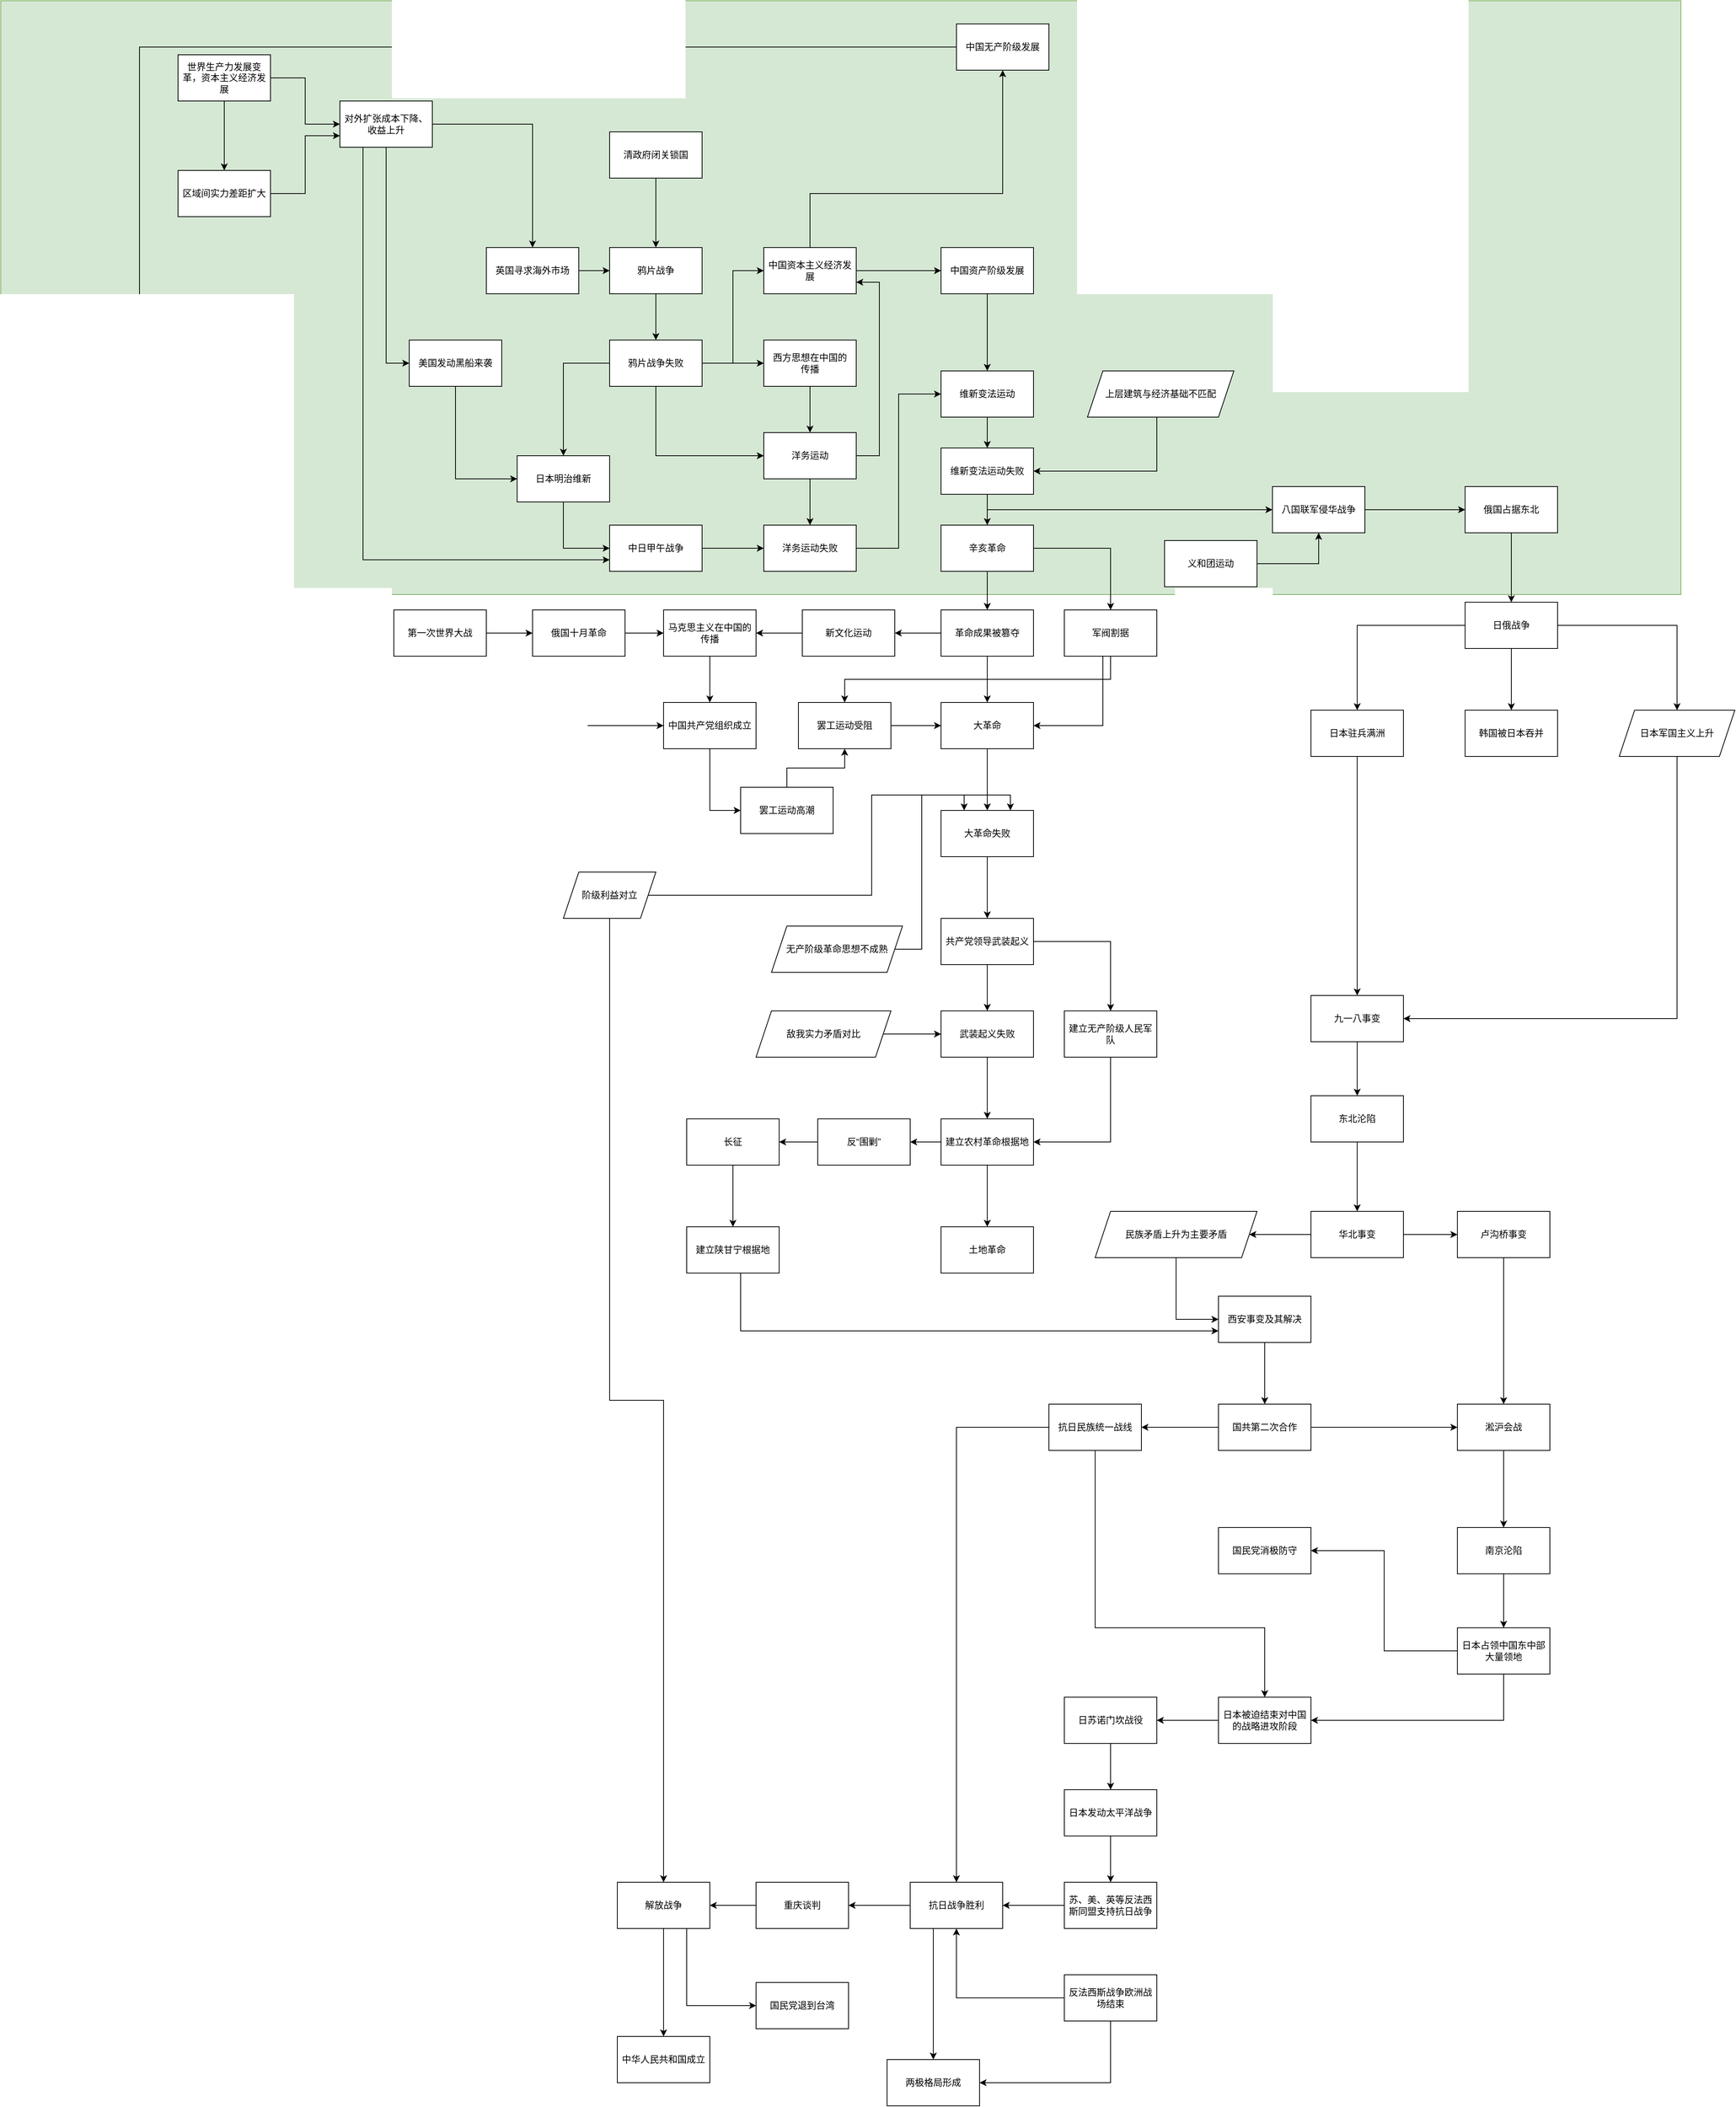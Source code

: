 <mxfile version="21.6.8" type="github">
  <diagram name="Page-1" id="7m4uo4GMCayqNNpe3dpX">
    <mxGraphModel dx="2481" dy="1989" grid="1" gridSize="10" guides="1" tooltips="1" connect="1" arrows="1" fold="1" page="1" pageScale="1" pageWidth="850" pageHeight="1100" math="0" shadow="0">
      <root>
        <mxCell id="0" />
        <mxCell id="1" parent="0" />
        <mxCell id="l_-5iuy91tXy2IB9srBs-153" value="" style="rounded=0;whiteSpace=wrap;html=1;fillColor=#d5e8d4;strokeColor=#82b366;" parent="1" vertex="1">
          <mxGeometry x="-610" y="-70" width="2180" height="770" as="geometry" />
        </mxCell>
        <mxCell id="l_-5iuy91tXy2IB9srBs-10" style="edgeStyle=orthogonalEdgeStyle;rounded=0;orthogonalLoop=1;jettySize=auto;html=1;" parent="1" source="l_-5iuy91tXy2IB9srBs-1" target="l_-5iuy91tXy2IB9srBs-9" edge="1">
          <mxGeometry relative="1" as="geometry" />
        </mxCell>
        <mxCell id="l_-5iuy91tXy2IB9srBs-1" value="鸦片战争" style="rounded=0;whiteSpace=wrap;html=1;" parent="1" vertex="1">
          <mxGeometry x="180" y="250" width="120" height="60" as="geometry" />
        </mxCell>
        <mxCell id="l_-5iuy91tXy2IB9srBs-6" style="edgeStyle=orthogonalEdgeStyle;rounded=0;orthogonalLoop=1;jettySize=auto;html=1;entryX=0;entryY=0.5;entryDx=0;entryDy=0;" parent="1" source="l_-5iuy91tXy2IB9srBs-4" target="l_-5iuy91tXy2IB9srBs-1" edge="1">
          <mxGeometry relative="1" as="geometry" />
        </mxCell>
        <mxCell id="l_-5iuy91tXy2IB9srBs-4" value="英国寻求海外市场" style="rounded=0;whiteSpace=wrap;html=1;" parent="1" vertex="1">
          <mxGeometry x="20" y="250" width="120" height="60" as="geometry" />
        </mxCell>
        <mxCell id="l_-5iuy91tXy2IB9srBs-8" style="edgeStyle=orthogonalEdgeStyle;rounded=0;orthogonalLoop=1;jettySize=auto;html=1;" parent="1" source="l_-5iuy91tXy2IB9srBs-7" target="l_-5iuy91tXy2IB9srBs-1" edge="1">
          <mxGeometry relative="1" as="geometry" />
        </mxCell>
        <mxCell id="l_-5iuy91tXy2IB9srBs-7" value="清政府闭关锁国" style="rounded=0;whiteSpace=wrap;html=1;" parent="1" vertex="1">
          <mxGeometry x="180" y="100" width="120" height="60" as="geometry" />
        </mxCell>
        <mxCell id="l_-5iuy91tXy2IB9srBs-14" style="edgeStyle=orthogonalEdgeStyle;rounded=0;orthogonalLoop=1;jettySize=auto;html=1;entryX=0;entryY=0.5;entryDx=0;entryDy=0;" parent="1" source="l_-5iuy91tXy2IB9srBs-9" target="l_-5iuy91tXy2IB9srBs-13" edge="1">
          <mxGeometry relative="1" as="geometry" />
        </mxCell>
        <mxCell id="l_-5iuy91tXy2IB9srBs-17" style="edgeStyle=orthogonalEdgeStyle;rounded=0;orthogonalLoop=1;jettySize=auto;html=1;entryX=0;entryY=0.5;entryDx=0;entryDy=0;" parent="1" source="l_-5iuy91tXy2IB9srBs-9" target="l_-5iuy91tXy2IB9srBs-15" edge="1">
          <mxGeometry relative="1" as="geometry">
            <Array as="points">
              <mxPoint x="240" y="520" />
            </Array>
          </mxGeometry>
        </mxCell>
        <mxCell id="l_-5iuy91tXy2IB9srBs-21" style="edgeStyle=orthogonalEdgeStyle;rounded=0;orthogonalLoop=1;jettySize=auto;html=1;entryX=0.5;entryY=0;entryDx=0;entryDy=0;" parent="1" source="l_-5iuy91tXy2IB9srBs-9" target="l_-5iuy91tXy2IB9srBs-20" edge="1">
          <mxGeometry relative="1" as="geometry">
            <Array as="points">
              <mxPoint x="120" y="400" />
            </Array>
          </mxGeometry>
        </mxCell>
        <mxCell id="l_-5iuy91tXy2IB9srBs-29" style="edgeStyle=orthogonalEdgeStyle;rounded=0;orthogonalLoop=1;jettySize=auto;html=1;entryX=0;entryY=0.5;entryDx=0;entryDy=0;" parent="1" source="l_-5iuy91tXy2IB9srBs-9" target="l_-5iuy91tXy2IB9srBs-28" edge="1">
          <mxGeometry relative="1" as="geometry" />
        </mxCell>
        <mxCell id="l_-5iuy91tXy2IB9srBs-9" value="鸦片战争失败" style="rounded=0;whiteSpace=wrap;html=1;" parent="1" vertex="1">
          <mxGeometry x="180" y="370" width="120" height="60" as="geometry" />
        </mxCell>
        <mxCell id="l_-5iuy91tXy2IB9srBs-16" style="edgeStyle=orthogonalEdgeStyle;rounded=0;orthogonalLoop=1;jettySize=auto;html=1;entryX=0.5;entryY=0;entryDx=0;entryDy=0;" parent="1" source="l_-5iuy91tXy2IB9srBs-13" target="l_-5iuy91tXy2IB9srBs-15" edge="1">
          <mxGeometry relative="1" as="geometry" />
        </mxCell>
        <mxCell id="l_-5iuy91tXy2IB9srBs-13" value="西方思想在中国的&lt;br&gt;传播" style="rounded=0;whiteSpace=wrap;html=1;" parent="1" vertex="1">
          <mxGeometry x="380" y="370" width="120" height="60" as="geometry" />
        </mxCell>
        <mxCell id="l_-5iuy91tXy2IB9srBs-19" style="edgeStyle=orthogonalEdgeStyle;rounded=0;orthogonalLoop=1;jettySize=auto;html=1;" parent="1" source="l_-5iuy91tXy2IB9srBs-15" target="l_-5iuy91tXy2IB9srBs-18" edge="1">
          <mxGeometry relative="1" as="geometry" />
        </mxCell>
        <mxCell id="l_-5iuy91tXy2IB9srBs-27" style="edgeStyle=orthogonalEdgeStyle;rounded=0;orthogonalLoop=1;jettySize=auto;html=1;entryX=1;entryY=0.75;entryDx=0;entryDy=0;" parent="1" source="l_-5iuy91tXy2IB9srBs-15" target="l_-5iuy91tXy2IB9srBs-28" edge="1">
          <mxGeometry relative="1" as="geometry">
            <Array as="points">
              <mxPoint x="530" y="520" />
              <mxPoint x="530" y="295" />
            </Array>
          </mxGeometry>
        </mxCell>
        <mxCell id="l_-5iuy91tXy2IB9srBs-15" value="洋务运动" style="rounded=0;whiteSpace=wrap;html=1;" parent="1" vertex="1">
          <mxGeometry x="380" y="490" width="120" height="60" as="geometry" />
        </mxCell>
        <mxCell id="l_-5iuy91tXy2IB9srBs-36" style="edgeStyle=orthogonalEdgeStyle;rounded=0;orthogonalLoop=1;jettySize=auto;html=1;entryX=0;entryY=0.5;entryDx=0;entryDy=0;" parent="1" source="l_-5iuy91tXy2IB9srBs-18" target="l_-5iuy91tXy2IB9srBs-32" edge="1">
          <mxGeometry relative="1" as="geometry" />
        </mxCell>
        <mxCell id="l_-5iuy91tXy2IB9srBs-18" value="洋务运动失败" style="rounded=0;whiteSpace=wrap;html=1;" parent="1" vertex="1">
          <mxGeometry x="380" y="610" width="120" height="60" as="geometry" />
        </mxCell>
        <mxCell id="l_-5iuy91tXy2IB9srBs-24" style="edgeStyle=orthogonalEdgeStyle;rounded=0;orthogonalLoop=1;jettySize=auto;html=1;entryX=0;entryY=0.5;entryDx=0;entryDy=0;" parent="1" source="l_-5iuy91tXy2IB9srBs-20" target="l_-5iuy91tXy2IB9srBs-22" edge="1">
          <mxGeometry relative="1" as="geometry" />
        </mxCell>
        <mxCell id="l_-5iuy91tXy2IB9srBs-20" value="日本明治维新" style="rounded=0;whiteSpace=wrap;html=1;" parent="1" vertex="1">
          <mxGeometry x="60" y="520" width="120" height="60" as="geometry" />
        </mxCell>
        <mxCell id="l_-5iuy91tXy2IB9srBs-23" style="edgeStyle=orthogonalEdgeStyle;rounded=0;orthogonalLoop=1;jettySize=auto;html=1;entryX=0;entryY=0.5;entryDx=0;entryDy=0;" parent="1" source="l_-5iuy91tXy2IB9srBs-22" target="l_-5iuy91tXy2IB9srBs-18" edge="1">
          <mxGeometry relative="1" as="geometry" />
        </mxCell>
        <mxCell id="l_-5iuy91tXy2IB9srBs-22" value="中日甲午战争" style="rounded=0;whiteSpace=wrap;html=1;" parent="1" vertex="1">
          <mxGeometry x="180" y="610" width="120" height="60" as="geometry" />
        </mxCell>
        <mxCell id="l_-5iuy91tXy2IB9srBs-33" style="edgeStyle=orthogonalEdgeStyle;rounded=0;orthogonalLoop=1;jettySize=auto;html=1;entryX=0.5;entryY=0;entryDx=0;entryDy=0;" parent="1" source="l_-5iuy91tXy2IB9srBs-25" target="l_-5iuy91tXy2IB9srBs-32" edge="1">
          <mxGeometry relative="1" as="geometry" />
        </mxCell>
        <mxCell id="l_-5iuy91tXy2IB9srBs-25" value="中国资产阶级发展" style="rounded=0;whiteSpace=wrap;html=1;" parent="1" vertex="1">
          <mxGeometry x="610" y="250" width="120" height="60" as="geometry" />
        </mxCell>
        <mxCell id="l_-5iuy91tXy2IB9srBs-31" style="edgeStyle=orthogonalEdgeStyle;rounded=0;orthogonalLoop=1;jettySize=auto;html=1;entryX=0;entryY=0.5;entryDx=0;entryDy=0;" parent="1" source="l_-5iuy91tXy2IB9srBs-28" target="l_-5iuy91tXy2IB9srBs-25" edge="1">
          <mxGeometry relative="1" as="geometry" />
        </mxCell>
        <mxCell id="l_-5iuy91tXy2IB9srBs-55" style="edgeStyle=orthogonalEdgeStyle;rounded=0;orthogonalLoop=1;jettySize=auto;html=1;entryX=0.5;entryY=1;entryDx=0;entryDy=0;" parent="1" source="l_-5iuy91tXy2IB9srBs-28" target="l_-5iuy91tXy2IB9srBs-54" edge="1">
          <mxGeometry relative="1" as="geometry">
            <Array as="points">
              <mxPoint x="440" y="180" />
              <mxPoint x="690" y="180" />
            </Array>
          </mxGeometry>
        </mxCell>
        <mxCell id="l_-5iuy91tXy2IB9srBs-28" value="中国资本主义经济发展" style="rounded=0;whiteSpace=wrap;html=1;" parent="1" vertex="1">
          <mxGeometry x="380" y="250" width="120" height="60" as="geometry" />
        </mxCell>
        <mxCell id="l_-5iuy91tXy2IB9srBs-35" style="edgeStyle=orthogonalEdgeStyle;rounded=0;orthogonalLoop=1;jettySize=auto;html=1;entryX=0.5;entryY=0;entryDx=0;entryDy=0;" parent="1" source="l_-5iuy91tXy2IB9srBs-32" target="l_-5iuy91tXy2IB9srBs-34" edge="1">
          <mxGeometry relative="1" as="geometry" />
        </mxCell>
        <mxCell id="l_-5iuy91tXy2IB9srBs-32" value="维新变法运动" style="rounded=0;whiteSpace=wrap;html=1;" parent="1" vertex="1">
          <mxGeometry x="610" y="410" width="120" height="60" as="geometry" />
        </mxCell>
        <mxCell id="l_-5iuy91tXy2IB9srBs-42" style="edgeStyle=orthogonalEdgeStyle;rounded=0;orthogonalLoop=1;jettySize=auto;html=1;entryX=0.5;entryY=0;entryDx=0;entryDy=0;" parent="1" source="l_-5iuy91tXy2IB9srBs-34" target="l_-5iuy91tXy2IB9srBs-41" edge="1">
          <mxGeometry relative="1" as="geometry" />
        </mxCell>
        <mxCell id="l_-5iuy91tXy2IB9srBs-157" style="edgeStyle=orthogonalEdgeStyle;rounded=0;orthogonalLoop=1;jettySize=auto;html=1;" parent="1" source="l_-5iuy91tXy2IB9srBs-34" target="l_-5iuy91tXy2IB9srBs-155" edge="1">
          <mxGeometry relative="1" as="geometry">
            <Array as="points">
              <mxPoint x="670" y="590" />
            </Array>
          </mxGeometry>
        </mxCell>
        <mxCell id="l_-5iuy91tXy2IB9srBs-34" value="维新变法运动失败" style="rounded=0;whiteSpace=wrap;html=1;" parent="1" vertex="1">
          <mxGeometry x="610" y="510" width="120" height="60" as="geometry" />
        </mxCell>
        <mxCell id="l_-5iuy91tXy2IB9srBs-40" style="edgeStyle=orthogonalEdgeStyle;rounded=0;orthogonalLoop=1;jettySize=auto;html=1;entryX=1;entryY=0.5;entryDx=0;entryDy=0;" parent="1" source="l_-5iuy91tXy2IB9srBs-38" target="l_-5iuy91tXy2IB9srBs-34" edge="1">
          <mxGeometry relative="1" as="geometry">
            <Array as="points">
              <mxPoint x="890" y="540" />
            </Array>
          </mxGeometry>
        </mxCell>
        <mxCell id="l_-5iuy91tXy2IB9srBs-38" value="上层建筑与经济基础不匹配" style="shape=parallelogram;perimeter=parallelogramPerimeter;whiteSpace=wrap;html=1;fixedSize=1;" parent="1" vertex="1">
          <mxGeometry x="800" y="410" width="190" height="60" as="geometry" />
        </mxCell>
        <mxCell id="l_-5iuy91tXy2IB9srBs-44" style="edgeStyle=orthogonalEdgeStyle;rounded=0;orthogonalLoop=1;jettySize=auto;html=1;entryX=0.5;entryY=0;entryDx=0;entryDy=0;" parent="1" source="l_-5iuy91tXy2IB9srBs-41" target="l_-5iuy91tXy2IB9srBs-43" edge="1">
          <mxGeometry relative="1" as="geometry" />
        </mxCell>
        <mxCell id="l_-5iuy91tXy2IB9srBs-41" value="辛亥革命" style="rounded=0;whiteSpace=wrap;html=1;" parent="1" vertex="1">
          <mxGeometry x="610" y="610" width="120" height="60" as="geometry" />
        </mxCell>
        <mxCell id="l_-5iuy91tXy2IB9srBs-46" style="edgeStyle=orthogonalEdgeStyle;rounded=0;orthogonalLoop=1;jettySize=auto;html=1;entryX=0.5;entryY=0;entryDx=0;entryDy=0;exitX=1;exitY=0.5;exitDx=0;exitDy=0;" parent="1" source="l_-5iuy91tXy2IB9srBs-41" target="l_-5iuy91tXy2IB9srBs-45" edge="1">
          <mxGeometry relative="1" as="geometry" />
        </mxCell>
        <mxCell id="l_-5iuy91tXy2IB9srBs-48" style="edgeStyle=orthogonalEdgeStyle;rounded=0;orthogonalLoop=1;jettySize=auto;html=1;entryX=0.5;entryY=0;entryDx=0;entryDy=0;" parent="1" source="l_-5iuy91tXy2IB9srBs-43" target="l_-5iuy91tXy2IB9srBs-47" edge="1">
          <mxGeometry relative="1" as="geometry" />
        </mxCell>
        <mxCell id="l_-5iuy91tXy2IB9srBs-58" style="edgeStyle=orthogonalEdgeStyle;rounded=0;orthogonalLoop=1;jettySize=auto;html=1;" parent="1" source="l_-5iuy91tXy2IB9srBs-43" target="l_-5iuy91tXy2IB9srBs-57" edge="1">
          <mxGeometry relative="1" as="geometry" />
        </mxCell>
        <mxCell id="l_-5iuy91tXy2IB9srBs-43" value="革命成果被篡夺" style="rounded=0;whiteSpace=wrap;html=1;" parent="1" vertex="1">
          <mxGeometry x="610" y="720" width="120" height="60" as="geometry" />
        </mxCell>
        <mxCell id="l_-5iuy91tXy2IB9srBs-49" style="edgeStyle=orthogonalEdgeStyle;rounded=0;orthogonalLoop=1;jettySize=auto;html=1;entryX=1;entryY=0.5;entryDx=0;entryDy=0;" parent="1" source="l_-5iuy91tXy2IB9srBs-45" target="l_-5iuy91tXy2IB9srBs-47" edge="1">
          <mxGeometry relative="1" as="geometry">
            <Array as="points">
              <mxPoint x="820" y="870" />
            </Array>
          </mxGeometry>
        </mxCell>
        <mxCell id="l_-5iuy91tXy2IB9srBs-72" style="edgeStyle=orthogonalEdgeStyle;rounded=0;orthogonalLoop=1;jettySize=auto;html=1;entryX=0.5;entryY=0;entryDx=0;entryDy=0;" parent="1" source="l_-5iuy91tXy2IB9srBs-45" target="l_-5iuy91tXy2IB9srBs-66" edge="1">
          <mxGeometry relative="1" as="geometry">
            <Array as="points">
              <mxPoint x="830" y="810" />
              <mxPoint x="485" y="810" />
            </Array>
          </mxGeometry>
        </mxCell>
        <mxCell id="l_-5iuy91tXy2IB9srBs-45" value="军阀割据" style="rounded=0;whiteSpace=wrap;html=1;" parent="1" vertex="1">
          <mxGeometry x="770" y="720" width="120" height="60" as="geometry" />
        </mxCell>
        <mxCell id="l_-5iuy91tXy2IB9srBs-53" style="edgeStyle=orthogonalEdgeStyle;rounded=0;orthogonalLoop=1;jettySize=auto;html=1;entryX=0.5;entryY=0;entryDx=0;entryDy=0;" parent="1" source="l_-5iuy91tXy2IB9srBs-47" target="l_-5iuy91tXy2IB9srBs-52" edge="1">
          <mxGeometry relative="1" as="geometry" />
        </mxCell>
        <mxCell id="l_-5iuy91tXy2IB9srBs-47" value="大革命" style="rounded=0;whiteSpace=wrap;html=1;" parent="1" vertex="1">
          <mxGeometry x="610" y="840" width="120" height="60" as="geometry" />
        </mxCell>
        <mxCell id="l_-5iuy91tXy2IB9srBs-80" style="edgeStyle=orthogonalEdgeStyle;rounded=0;orthogonalLoop=1;jettySize=auto;html=1;entryX=0.5;entryY=0;entryDx=0;entryDy=0;" parent="1" source="l_-5iuy91tXy2IB9srBs-52" target="l_-5iuy91tXy2IB9srBs-79" edge="1">
          <mxGeometry relative="1" as="geometry" />
        </mxCell>
        <mxCell id="l_-5iuy91tXy2IB9srBs-52" value="大革命失败" style="rounded=0;whiteSpace=wrap;html=1;" parent="1" vertex="1">
          <mxGeometry x="610" y="980" width="120" height="60" as="geometry" />
        </mxCell>
        <mxCell id="l_-5iuy91tXy2IB9srBs-65" style="edgeStyle=orthogonalEdgeStyle;rounded=0;orthogonalLoop=1;jettySize=auto;html=1;entryX=0;entryY=0.5;entryDx=0;entryDy=0;" parent="1" source="l_-5iuy91tXy2IB9srBs-54" target="l_-5iuy91tXy2IB9srBs-62" edge="1">
          <mxGeometry relative="1" as="geometry">
            <Array as="points">
              <mxPoint x="-430" y="-10" />
              <mxPoint x="-430" y="870" />
            </Array>
          </mxGeometry>
        </mxCell>
        <mxCell id="l_-5iuy91tXy2IB9srBs-54" value="中国无产阶级发展" style="rounded=0;whiteSpace=wrap;html=1;" parent="1" vertex="1">
          <mxGeometry x="630" y="-40" width="120" height="60" as="geometry" />
        </mxCell>
        <mxCell id="l_-5iuy91tXy2IB9srBs-61" style="edgeStyle=orthogonalEdgeStyle;rounded=0;orthogonalLoop=1;jettySize=auto;html=1;entryX=0;entryY=0.5;entryDx=0;entryDy=0;" parent="1" source="l_-5iuy91tXy2IB9srBs-56" target="l_-5iuy91tXy2IB9srBs-59" edge="1">
          <mxGeometry relative="1" as="geometry" />
        </mxCell>
        <mxCell id="l_-5iuy91tXy2IB9srBs-56" value="俄国十月革命" style="rounded=0;whiteSpace=wrap;html=1;" parent="1" vertex="1">
          <mxGeometry x="80" y="720" width="120" height="60" as="geometry" />
        </mxCell>
        <mxCell id="l_-5iuy91tXy2IB9srBs-60" style="edgeStyle=orthogonalEdgeStyle;rounded=0;orthogonalLoop=1;jettySize=auto;html=1;entryX=1;entryY=0.5;entryDx=0;entryDy=0;" parent="1" source="l_-5iuy91tXy2IB9srBs-57" target="l_-5iuy91tXy2IB9srBs-59" edge="1">
          <mxGeometry relative="1" as="geometry" />
        </mxCell>
        <mxCell id="l_-5iuy91tXy2IB9srBs-57" value="新文化运动" style="rounded=0;whiteSpace=wrap;html=1;" parent="1" vertex="1">
          <mxGeometry x="430" y="720" width="120" height="60" as="geometry" />
        </mxCell>
        <mxCell id="l_-5iuy91tXy2IB9srBs-63" style="edgeStyle=orthogonalEdgeStyle;rounded=0;orthogonalLoop=1;jettySize=auto;html=1;entryX=0.5;entryY=0;entryDx=0;entryDy=0;" parent="1" source="l_-5iuy91tXy2IB9srBs-59" target="l_-5iuy91tXy2IB9srBs-62" edge="1">
          <mxGeometry relative="1" as="geometry" />
        </mxCell>
        <mxCell id="l_-5iuy91tXy2IB9srBs-59" value="马克思主义在中国的传播" style="rounded=0;whiteSpace=wrap;html=1;" parent="1" vertex="1">
          <mxGeometry x="250" y="720" width="120" height="60" as="geometry" />
        </mxCell>
        <mxCell id="l_-5iuy91tXy2IB9srBs-70" value="" style="edgeStyle=orthogonalEdgeStyle;rounded=0;orthogonalLoop=1;jettySize=auto;html=1;entryX=0;entryY=0.5;entryDx=0;entryDy=0;" parent="1" source="l_-5iuy91tXy2IB9srBs-62" target="l_-5iuy91tXy2IB9srBs-69" edge="1">
          <mxGeometry relative="1" as="geometry" />
        </mxCell>
        <mxCell id="l_-5iuy91tXy2IB9srBs-62" value="中国共产党组织成立" style="rounded=0;whiteSpace=wrap;html=1;" parent="1" vertex="1">
          <mxGeometry x="250" y="840" width="120" height="60" as="geometry" />
        </mxCell>
        <mxCell id="l_-5iuy91tXy2IB9srBs-68" style="edgeStyle=orthogonalEdgeStyle;rounded=0;orthogonalLoop=1;jettySize=auto;html=1;entryX=0;entryY=0.5;entryDx=0;entryDy=0;" parent="1" source="l_-5iuy91tXy2IB9srBs-66" target="l_-5iuy91tXy2IB9srBs-47" edge="1">
          <mxGeometry relative="1" as="geometry" />
        </mxCell>
        <mxCell id="l_-5iuy91tXy2IB9srBs-66" value="罢工运动受阻" style="rounded=0;whiteSpace=wrap;html=1;" parent="1" vertex="1">
          <mxGeometry x="425" y="840" width="120" height="60" as="geometry" />
        </mxCell>
        <mxCell id="l_-5iuy91tXy2IB9srBs-71" style="edgeStyle=orthogonalEdgeStyle;rounded=0;orthogonalLoop=1;jettySize=auto;html=1;" parent="1" source="l_-5iuy91tXy2IB9srBs-69" target="l_-5iuy91tXy2IB9srBs-66" edge="1">
          <mxGeometry relative="1" as="geometry" />
        </mxCell>
        <mxCell id="l_-5iuy91tXy2IB9srBs-69" value="罢工运动高潮" style="whiteSpace=wrap;html=1;rounded=0;" parent="1" vertex="1">
          <mxGeometry x="350" y="950" width="120" height="60" as="geometry" />
        </mxCell>
        <mxCell id="l_-5iuy91tXy2IB9srBs-75" style="edgeStyle=orthogonalEdgeStyle;rounded=0;orthogonalLoop=1;jettySize=auto;html=1;entryX=0.75;entryY=0;entryDx=0;entryDy=0;" parent="1" source="l_-5iuy91tXy2IB9srBs-74" target="l_-5iuy91tXy2IB9srBs-52" edge="1">
          <mxGeometry relative="1" as="geometry">
            <Array as="points">
              <mxPoint x="520" y="1090" />
              <mxPoint x="520" y="960" />
              <mxPoint x="700" y="960" />
            </Array>
          </mxGeometry>
        </mxCell>
        <mxCell id="l_-5iuy91tXy2IB9srBs-133" style="edgeStyle=orthogonalEdgeStyle;rounded=0;orthogonalLoop=1;jettySize=auto;html=1;entryX=0.5;entryY=0;entryDx=0;entryDy=0;" parent="1" source="l_-5iuy91tXy2IB9srBs-74" target="l_-5iuy91tXy2IB9srBs-134" edge="1">
          <mxGeometry relative="1" as="geometry">
            <mxPoint x="300" y="2310" as="targetPoint" />
          </mxGeometry>
        </mxCell>
        <mxCell id="l_-5iuy91tXy2IB9srBs-74" value="阶级利益对立" style="shape=parallelogram;perimeter=parallelogramPerimeter;whiteSpace=wrap;html=1;fixedSize=1;" parent="1" vertex="1">
          <mxGeometry x="120" y="1060" width="120" height="60" as="geometry" />
        </mxCell>
        <mxCell id="l_-5iuy91tXy2IB9srBs-78" style="edgeStyle=orthogonalEdgeStyle;rounded=0;orthogonalLoop=1;jettySize=auto;html=1;entryX=0.25;entryY=0;entryDx=0;entryDy=0;" parent="1" source="l_-5iuy91tXy2IB9srBs-77" target="l_-5iuy91tXy2IB9srBs-52" edge="1">
          <mxGeometry relative="1" as="geometry" />
        </mxCell>
        <mxCell id="l_-5iuy91tXy2IB9srBs-77" value="无产阶级革命思想不成熟" style="shape=parallelogram;perimeter=parallelogramPerimeter;whiteSpace=wrap;html=1;fixedSize=1;" parent="1" vertex="1">
          <mxGeometry x="390" y="1130" width="170" height="60" as="geometry" />
        </mxCell>
        <mxCell id="l_-5iuy91tXy2IB9srBs-83" style="edgeStyle=orthogonalEdgeStyle;rounded=0;orthogonalLoop=1;jettySize=auto;html=1;entryX=0.5;entryY=0;entryDx=0;entryDy=0;" parent="1" source="l_-5iuy91tXy2IB9srBs-79" target="l_-5iuy91tXy2IB9srBs-82" edge="1">
          <mxGeometry relative="1" as="geometry" />
        </mxCell>
        <mxCell id="l_-5iuy91tXy2IB9srBs-88" style="edgeStyle=orthogonalEdgeStyle;rounded=0;orthogonalLoop=1;jettySize=auto;html=1;entryX=0.5;entryY=0;entryDx=0;entryDy=0;" parent="1" source="l_-5iuy91tXy2IB9srBs-79" target="l_-5iuy91tXy2IB9srBs-89" edge="1">
          <mxGeometry relative="1" as="geometry">
            <mxPoint x="820" y="1300" as="targetPoint" />
          </mxGeometry>
        </mxCell>
        <mxCell id="l_-5iuy91tXy2IB9srBs-79" value="共产党领导武装起义" style="rounded=0;whiteSpace=wrap;html=1;" parent="1" vertex="1">
          <mxGeometry x="610" y="1120" width="120" height="60" as="geometry" />
        </mxCell>
        <mxCell id="l_-5iuy91tXy2IB9srBs-85" style="edgeStyle=orthogonalEdgeStyle;rounded=0;orthogonalLoop=1;jettySize=auto;html=1;entryX=0;entryY=0.5;entryDx=0;entryDy=0;" parent="1" source="l_-5iuy91tXy2IB9srBs-81" target="l_-5iuy91tXy2IB9srBs-82" edge="1">
          <mxGeometry relative="1" as="geometry" />
        </mxCell>
        <mxCell id="l_-5iuy91tXy2IB9srBs-81" value="敌我实力矛盾对比" style="shape=parallelogram;perimeter=parallelogramPerimeter;whiteSpace=wrap;html=1;fixedSize=1;" parent="1" vertex="1">
          <mxGeometry x="370" y="1240" width="175" height="60" as="geometry" />
        </mxCell>
        <mxCell id="l_-5iuy91tXy2IB9srBs-87" value="" style="edgeStyle=orthogonalEdgeStyle;rounded=0;orthogonalLoop=1;jettySize=auto;html=1;" parent="1" source="l_-5iuy91tXy2IB9srBs-82" target="l_-5iuy91tXy2IB9srBs-86" edge="1">
          <mxGeometry relative="1" as="geometry" />
        </mxCell>
        <mxCell id="l_-5iuy91tXy2IB9srBs-82" value="武装起义失败" style="rounded=0;whiteSpace=wrap;html=1;" parent="1" vertex="1">
          <mxGeometry x="610" y="1240" width="120" height="60" as="geometry" />
        </mxCell>
        <mxCell id="l_-5iuy91tXy2IB9srBs-91" value="" style="edgeStyle=orthogonalEdgeStyle;rounded=0;orthogonalLoop=1;jettySize=auto;html=1;" parent="1" source="l_-5iuy91tXy2IB9srBs-86" target="l_-5iuy91tXy2IB9srBs-90" edge="1">
          <mxGeometry relative="1" as="geometry" />
        </mxCell>
        <mxCell id="l_-5iuy91tXy2IB9srBs-93" value="" style="edgeStyle=orthogonalEdgeStyle;rounded=0;orthogonalLoop=1;jettySize=auto;html=1;" parent="1" source="l_-5iuy91tXy2IB9srBs-86" target="l_-5iuy91tXy2IB9srBs-92" edge="1">
          <mxGeometry relative="1" as="geometry" />
        </mxCell>
        <mxCell id="l_-5iuy91tXy2IB9srBs-86" value="建立农村革命根据地" style="whiteSpace=wrap;html=1;rounded=0;" parent="1" vertex="1">
          <mxGeometry x="610" y="1380" width="120" height="60" as="geometry" />
        </mxCell>
        <mxCell id="l_-5iuy91tXy2IB9srBs-142" style="edgeStyle=orthogonalEdgeStyle;rounded=0;orthogonalLoop=1;jettySize=auto;html=1;entryX=1;entryY=0.5;entryDx=0;entryDy=0;" parent="1" source="l_-5iuy91tXy2IB9srBs-89" target="l_-5iuy91tXy2IB9srBs-86" edge="1">
          <mxGeometry relative="1" as="geometry">
            <Array as="points">
              <mxPoint x="830" y="1410" />
            </Array>
          </mxGeometry>
        </mxCell>
        <mxCell id="l_-5iuy91tXy2IB9srBs-89" value="建立无产阶级人民军队" style="rounded=0;whiteSpace=wrap;html=1;" parent="1" vertex="1">
          <mxGeometry x="770" y="1240" width="120" height="60" as="geometry" />
        </mxCell>
        <mxCell id="l_-5iuy91tXy2IB9srBs-90" value="土地革命" style="whiteSpace=wrap;html=1;rounded=0;" parent="1" vertex="1">
          <mxGeometry x="610" y="1520" width="120" height="60" as="geometry" />
        </mxCell>
        <mxCell id="l_-5iuy91tXy2IB9srBs-95" value="" style="edgeStyle=orthogonalEdgeStyle;rounded=0;orthogonalLoop=1;jettySize=auto;html=1;" parent="1" source="l_-5iuy91tXy2IB9srBs-92" target="l_-5iuy91tXy2IB9srBs-94" edge="1">
          <mxGeometry relative="1" as="geometry" />
        </mxCell>
        <mxCell id="l_-5iuy91tXy2IB9srBs-92" value="反“围剿”" style="whiteSpace=wrap;html=1;rounded=0;" parent="1" vertex="1">
          <mxGeometry x="450" y="1380" width="120" height="60" as="geometry" />
        </mxCell>
        <mxCell id="l_-5iuy91tXy2IB9srBs-102" value="" style="edgeStyle=orthogonalEdgeStyle;rounded=0;orthogonalLoop=1;jettySize=auto;html=1;" parent="1" source="l_-5iuy91tXy2IB9srBs-94" target="l_-5iuy91tXy2IB9srBs-101" edge="1">
          <mxGeometry relative="1" as="geometry" />
        </mxCell>
        <mxCell id="l_-5iuy91tXy2IB9srBs-94" value="长征" style="whiteSpace=wrap;html=1;rounded=0;" parent="1" vertex="1">
          <mxGeometry x="280" y="1380" width="120" height="60" as="geometry" />
        </mxCell>
        <mxCell id="l_-5iuy91tXy2IB9srBs-98" value="" style="edgeStyle=orthogonalEdgeStyle;rounded=0;orthogonalLoop=1;jettySize=auto;html=1;" parent="1" source="l_-5iuy91tXy2IB9srBs-96" target="l_-5iuy91tXy2IB9srBs-97" edge="1">
          <mxGeometry relative="1" as="geometry" />
        </mxCell>
        <mxCell id="l_-5iuy91tXy2IB9srBs-96" value="九一八事变" style="rounded=0;whiteSpace=wrap;html=1;" parent="1" vertex="1">
          <mxGeometry x="1090" y="1220" width="120" height="60" as="geometry" />
        </mxCell>
        <mxCell id="l_-5iuy91tXy2IB9srBs-100" value="" style="edgeStyle=orthogonalEdgeStyle;rounded=0;orthogonalLoop=1;jettySize=auto;html=1;" parent="1" source="l_-5iuy91tXy2IB9srBs-97" target="l_-5iuy91tXy2IB9srBs-99" edge="1">
          <mxGeometry relative="1" as="geometry" />
        </mxCell>
        <mxCell id="l_-5iuy91tXy2IB9srBs-97" value="东北沦陷" style="whiteSpace=wrap;html=1;rounded=0;" parent="1" vertex="1">
          <mxGeometry x="1090" y="1350" width="120" height="60" as="geometry" />
        </mxCell>
        <mxCell id="l_-5iuy91tXy2IB9srBs-106" style="edgeStyle=orthogonalEdgeStyle;rounded=0;orthogonalLoop=1;jettySize=auto;html=1;entryX=1;entryY=0.5;entryDx=0;entryDy=0;" parent="1" source="l_-5iuy91tXy2IB9srBs-99" target="l_-5iuy91tXy2IB9srBs-103" edge="1">
          <mxGeometry relative="1" as="geometry" />
        </mxCell>
        <mxCell id="l_-5iuy91tXy2IB9srBs-110" style="edgeStyle=orthogonalEdgeStyle;rounded=0;orthogonalLoop=1;jettySize=auto;html=1;" parent="1" source="l_-5iuy91tXy2IB9srBs-99" target="l_-5iuy91tXy2IB9srBs-109" edge="1">
          <mxGeometry relative="1" as="geometry" />
        </mxCell>
        <mxCell id="l_-5iuy91tXy2IB9srBs-99" value="华北事变" style="whiteSpace=wrap;html=1;rounded=0;" parent="1" vertex="1">
          <mxGeometry x="1090" y="1500" width="120" height="60" as="geometry" />
        </mxCell>
        <mxCell id="l_-5iuy91tXy2IB9srBs-141" style="edgeStyle=orthogonalEdgeStyle;rounded=0;orthogonalLoop=1;jettySize=auto;html=1;entryX=0;entryY=0.75;entryDx=0;entryDy=0;" parent="1" source="l_-5iuy91tXy2IB9srBs-101" target="l_-5iuy91tXy2IB9srBs-104" edge="1">
          <mxGeometry relative="1" as="geometry">
            <Array as="points">
              <mxPoint x="350" y="1655" />
            </Array>
          </mxGeometry>
        </mxCell>
        <mxCell id="l_-5iuy91tXy2IB9srBs-101" value="建立陕甘宁根据地" style="whiteSpace=wrap;html=1;rounded=0;" parent="1" vertex="1">
          <mxGeometry x="280" y="1520" width="120" height="60" as="geometry" />
        </mxCell>
        <mxCell id="l_-5iuy91tXy2IB9srBs-105" style="edgeStyle=orthogonalEdgeStyle;rounded=0;orthogonalLoop=1;jettySize=auto;html=1;entryX=0;entryY=0.5;entryDx=0;entryDy=0;" parent="1" source="l_-5iuy91tXy2IB9srBs-103" target="l_-5iuy91tXy2IB9srBs-104" edge="1">
          <mxGeometry relative="1" as="geometry" />
        </mxCell>
        <mxCell id="l_-5iuy91tXy2IB9srBs-103" value="民族矛盾上升为主要矛盾" style="shape=parallelogram;perimeter=parallelogramPerimeter;whiteSpace=wrap;html=1;fixedSize=1;" parent="1" vertex="1">
          <mxGeometry x="810" y="1500" width="210" height="60" as="geometry" />
        </mxCell>
        <mxCell id="l_-5iuy91tXy2IB9srBs-108" value="" style="edgeStyle=orthogonalEdgeStyle;rounded=0;orthogonalLoop=1;jettySize=auto;html=1;" parent="1" source="l_-5iuy91tXy2IB9srBs-104" target="l_-5iuy91tXy2IB9srBs-107" edge="1">
          <mxGeometry relative="1" as="geometry" />
        </mxCell>
        <mxCell id="l_-5iuy91tXy2IB9srBs-104" value="西安事变及其解决" style="rounded=0;whiteSpace=wrap;html=1;" parent="1" vertex="1">
          <mxGeometry x="970" y="1610" width="120" height="60" as="geometry" />
        </mxCell>
        <mxCell id="l_-5iuy91tXy2IB9srBs-113" style="edgeStyle=orthogonalEdgeStyle;rounded=0;orthogonalLoop=1;jettySize=auto;html=1;entryX=0;entryY=0.5;entryDx=0;entryDy=0;" parent="1" source="l_-5iuy91tXy2IB9srBs-107" target="l_-5iuy91tXy2IB9srBs-111" edge="1">
          <mxGeometry relative="1" as="geometry" />
        </mxCell>
        <mxCell id="l_-5iuy91tXy2IB9srBs-145" style="edgeStyle=orthogonalEdgeStyle;rounded=0;orthogonalLoop=1;jettySize=auto;html=1;" parent="1" source="l_-5iuy91tXy2IB9srBs-107" target="l_-5iuy91tXy2IB9srBs-144" edge="1">
          <mxGeometry relative="1" as="geometry" />
        </mxCell>
        <mxCell id="l_-5iuy91tXy2IB9srBs-107" value="国共第二次合作" style="whiteSpace=wrap;html=1;rounded=0;" parent="1" vertex="1">
          <mxGeometry x="970" y="1750" width="120" height="60" as="geometry" />
        </mxCell>
        <mxCell id="l_-5iuy91tXy2IB9srBs-112" style="edgeStyle=orthogonalEdgeStyle;rounded=0;orthogonalLoop=1;jettySize=auto;html=1;entryX=0.5;entryY=0;entryDx=0;entryDy=0;" parent="1" source="l_-5iuy91tXy2IB9srBs-109" target="l_-5iuy91tXy2IB9srBs-111" edge="1">
          <mxGeometry relative="1" as="geometry" />
        </mxCell>
        <mxCell id="l_-5iuy91tXy2IB9srBs-109" value="卢沟桥事变" style="rounded=0;whiteSpace=wrap;html=1;" parent="1" vertex="1">
          <mxGeometry x="1280" y="1500" width="120" height="60" as="geometry" />
        </mxCell>
        <mxCell id="l_-5iuy91tXy2IB9srBs-115" style="edgeStyle=orthogonalEdgeStyle;rounded=0;orthogonalLoop=1;jettySize=auto;html=1;" parent="1" source="l_-5iuy91tXy2IB9srBs-111" target="l_-5iuy91tXy2IB9srBs-114" edge="1">
          <mxGeometry relative="1" as="geometry" />
        </mxCell>
        <mxCell id="l_-5iuy91tXy2IB9srBs-111" value="淞沪会战" style="rounded=0;whiteSpace=wrap;html=1;" parent="1" vertex="1">
          <mxGeometry x="1280" y="1750" width="120" height="60" as="geometry" />
        </mxCell>
        <mxCell id="l_-5iuy91tXy2IB9srBs-118" style="edgeStyle=orthogonalEdgeStyle;rounded=0;orthogonalLoop=1;jettySize=auto;html=1;" parent="1" source="l_-5iuy91tXy2IB9srBs-114" target="l_-5iuy91tXy2IB9srBs-117" edge="1">
          <mxGeometry relative="1" as="geometry" />
        </mxCell>
        <mxCell id="l_-5iuy91tXy2IB9srBs-114" value="南京沦陷" style="rounded=0;whiteSpace=wrap;html=1;" parent="1" vertex="1">
          <mxGeometry x="1280" y="1910" width="120" height="60" as="geometry" />
        </mxCell>
        <mxCell id="l_-5iuy91tXy2IB9srBs-116" value="国民党消极防守" style="rounded=0;whiteSpace=wrap;html=1;" parent="1" vertex="1">
          <mxGeometry x="970" y="1910" width="120" height="60" as="geometry" />
        </mxCell>
        <mxCell id="l_-5iuy91tXy2IB9srBs-119" style="edgeStyle=orthogonalEdgeStyle;rounded=0;orthogonalLoop=1;jettySize=auto;html=1;entryX=1;entryY=0.5;entryDx=0;entryDy=0;" parent="1" source="l_-5iuy91tXy2IB9srBs-117" target="l_-5iuy91tXy2IB9srBs-116" edge="1">
          <mxGeometry relative="1" as="geometry" />
        </mxCell>
        <mxCell id="l_-5iuy91tXy2IB9srBs-121" style="edgeStyle=orthogonalEdgeStyle;rounded=0;orthogonalLoop=1;jettySize=auto;html=1;entryX=1;entryY=0.5;entryDx=0;entryDy=0;" parent="1" source="l_-5iuy91tXy2IB9srBs-117" target="l_-5iuy91tXy2IB9srBs-120" edge="1">
          <mxGeometry relative="1" as="geometry">
            <Array as="points">
              <mxPoint x="1340" y="2160" />
            </Array>
          </mxGeometry>
        </mxCell>
        <mxCell id="l_-5iuy91tXy2IB9srBs-117" value="日本占领中国东中部大量领地" style="rounded=0;whiteSpace=wrap;html=1;" parent="1" vertex="1">
          <mxGeometry x="1280" y="2040" width="120" height="60" as="geometry" />
        </mxCell>
        <mxCell id="l_-5iuy91tXy2IB9srBs-123" style="edgeStyle=orthogonalEdgeStyle;rounded=0;orthogonalLoop=1;jettySize=auto;html=1;entryX=1;entryY=0.5;entryDx=0;entryDy=0;" parent="1" source="l_-5iuy91tXy2IB9srBs-120" target="l_-5iuy91tXy2IB9srBs-122" edge="1">
          <mxGeometry relative="1" as="geometry" />
        </mxCell>
        <mxCell id="l_-5iuy91tXy2IB9srBs-120" value="日本被迫结束对中国的战略进攻阶段" style="rounded=0;whiteSpace=wrap;html=1;" parent="1" vertex="1">
          <mxGeometry x="970" y="2130" width="120" height="60" as="geometry" />
        </mxCell>
        <mxCell id="l_-5iuy91tXy2IB9srBs-125" style="edgeStyle=orthogonalEdgeStyle;rounded=0;orthogonalLoop=1;jettySize=auto;html=1;entryX=0.5;entryY=0;entryDx=0;entryDy=0;" parent="1" source="l_-5iuy91tXy2IB9srBs-122" target="l_-5iuy91tXy2IB9srBs-124" edge="1">
          <mxGeometry relative="1" as="geometry" />
        </mxCell>
        <mxCell id="l_-5iuy91tXy2IB9srBs-122" value="日苏诺门坎战役" style="rounded=0;whiteSpace=wrap;html=1;" parent="1" vertex="1">
          <mxGeometry x="770" y="2130" width="120" height="60" as="geometry" />
        </mxCell>
        <mxCell id="l_-5iuy91tXy2IB9srBs-128" value="" style="edgeStyle=orthogonalEdgeStyle;rounded=0;orthogonalLoop=1;jettySize=auto;html=1;" parent="1" source="l_-5iuy91tXy2IB9srBs-124" target="l_-5iuy91tXy2IB9srBs-127" edge="1">
          <mxGeometry relative="1" as="geometry" />
        </mxCell>
        <mxCell id="l_-5iuy91tXy2IB9srBs-124" value="日本发动太平洋战争" style="rounded=0;whiteSpace=wrap;html=1;" parent="1" vertex="1">
          <mxGeometry x="770" y="2250" width="120" height="60" as="geometry" />
        </mxCell>
        <mxCell id="l_-5iuy91tXy2IB9srBs-130" value="" style="edgeStyle=orthogonalEdgeStyle;rounded=0;orthogonalLoop=1;jettySize=auto;html=1;" parent="1" source="l_-5iuy91tXy2IB9srBs-127" target="l_-5iuy91tXy2IB9srBs-129" edge="1">
          <mxGeometry relative="1" as="geometry" />
        </mxCell>
        <mxCell id="l_-5iuy91tXy2IB9srBs-127" value="苏、美、英等反法西斯同盟支持抗日战争" style="whiteSpace=wrap;html=1;rounded=0;" parent="1" vertex="1">
          <mxGeometry x="770" y="2370" width="120" height="60" as="geometry" />
        </mxCell>
        <mxCell id="l_-5iuy91tXy2IB9srBs-132" value="" style="edgeStyle=orthogonalEdgeStyle;rounded=0;orthogonalLoop=1;jettySize=auto;html=1;" parent="1" source="l_-5iuy91tXy2IB9srBs-129" target="l_-5iuy91tXy2IB9srBs-131" edge="1">
          <mxGeometry relative="1" as="geometry" />
        </mxCell>
        <mxCell id="l_-5iuy91tXy2IB9srBs-151" style="edgeStyle=orthogonalEdgeStyle;rounded=0;orthogonalLoop=1;jettySize=auto;html=1;entryX=0.5;entryY=0;entryDx=0;entryDy=0;exitX=0.25;exitY=1;exitDx=0;exitDy=0;" parent="1" source="l_-5iuy91tXy2IB9srBs-129" target="l_-5iuy91tXy2IB9srBs-150" edge="1">
          <mxGeometry relative="1" as="geometry" />
        </mxCell>
        <mxCell id="l_-5iuy91tXy2IB9srBs-129" value="抗日战争胜利" style="whiteSpace=wrap;html=1;rounded=0;" parent="1" vertex="1">
          <mxGeometry x="570" y="2370" width="120" height="60" as="geometry" />
        </mxCell>
        <mxCell id="l_-5iuy91tXy2IB9srBs-137" style="edgeStyle=orthogonalEdgeStyle;rounded=0;orthogonalLoop=1;jettySize=auto;html=1;" parent="1" source="l_-5iuy91tXy2IB9srBs-131" target="l_-5iuy91tXy2IB9srBs-134" edge="1">
          <mxGeometry relative="1" as="geometry" />
        </mxCell>
        <mxCell id="l_-5iuy91tXy2IB9srBs-131" value="重庆谈判" style="whiteSpace=wrap;html=1;rounded=0;" parent="1" vertex="1">
          <mxGeometry x="370" y="2370" width="120" height="60" as="geometry" />
        </mxCell>
        <mxCell id="l_-5iuy91tXy2IB9srBs-140" value="" style="edgeStyle=orthogonalEdgeStyle;rounded=0;orthogonalLoop=1;jettySize=auto;html=1;" parent="1" source="l_-5iuy91tXy2IB9srBs-134" target="l_-5iuy91tXy2IB9srBs-139" edge="1">
          <mxGeometry relative="1" as="geometry" />
        </mxCell>
        <mxCell id="l_-5iuy91tXy2IB9srBs-143" style="edgeStyle=orthogonalEdgeStyle;rounded=0;orthogonalLoop=1;jettySize=auto;html=1;entryX=0;entryY=0.5;entryDx=0;entryDy=0;" parent="1" source="l_-5iuy91tXy2IB9srBs-134" target="l_-5iuy91tXy2IB9srBs-138" edge="1">
          <mxGeometry relative="1" as="geometry">
            <Array as="points">
              <mxPoint x="280" y="2530" />
            </Array>
          </mxGeometry>
        </mxCell>
        <mxCell id="l_-5iuy91tXy2IB9srBs-134" value="解放战争" style="rounded=0;whiteSpace=wrap;html=1;" parent="1" vertex="1">
          <mxGeometry x="190" y="2370" width="120" height="60" as="geometry" />
        </mxCell>
        <mxCell id="l_-5iuy91tXy2IB9srBs-138" value="国民党退到台湾" style="rounded=0;whiteSpace=wrap;html=1;" parent="1" vertex="1">
          <mxGeometry x="370" y="2500" width="120" height="60" as="geometry" />
        </mxCell>
        <mxCell id="l_-5iuy91tXy2IB9srBs-139" value="中华人民共和国成立" style="rounded=0;whiteSpace=wrap;html=1;" parent="1" vertex="1">
          <mxGeometry x="190" y="2570" width="120" height="60" as="geometry" />
        </mxCell>
        <mxCell id="l_-5iuy91tXy2IB9srBs-146" style="edgeStyle=orthogonalEdgeStyle;rounded=0;orthogonalLoop=1;jettySize=auto;html=1;" parent="1" source="l_-5iuy91tXy2IB9srBs-144" target="l_-5iuy91tXy2IB9srBs-120" edge="1">
          <mxGeometry relative="1" as="geometry">
            <Array as="points">
              <mxPoint x="810" y="2040" />
              <mxPoint x="1030" y="2040" />
            </Array>
          </mxGeometry>
        </mxCell>
        <mxCell id="l_-5iuy91tXy2IB9srBs-147" style="edgeStyle=orthogonalEdgeStyle;rounded=0;orthogonalLoop=1;jettySize=auto;html=1;" parent="1" source="l_-5iuy91tXy2IB9srBs-144" target="l_-5iuy91tXy2IB9srBs-129" edge="1">
          <mxGeometry relative="1" as="geometry" />
        </mxCell>
        <mxCell id="l_-5iuy91tXy2IB9srBs-144" value="抗日民族统一战线" style="rounded=0;whiteSpace=wrap;html=1;" parent="1" vertex="1">
          <mxGeometry x="750" y="1750" width="120" height="60" as="geometry" />
        </mxCell>
        <mxCell id="l_-5iuy91tXy2IB9srBs-149" style="edgeStyle=orthogonalEdgeStyle;rounded=0;orthogonalLoop=1;jettySize=auto;html=1;" parent="1" source="l_-5iuy91tXy2IB9srBs-148" target="l_-5iuy91tXy2IB9srBs-129" edge="1">
          <mxGeometry relative="1" as="geometry" />
        </mxCell>
        <mxCell id="l_-5iuy91tXy2IB9srBs-152" style="edgeStyle=orthogonalEdgeStyle;rounded=0;orthogonalLoop=1;jettySize=auto;html=1;entryX=1;entryY=0.5;entryDx=0;entryDy=0;" parent="1" source="l_-5iuy91tXy2IB9srBs-148" target="l_-5iuy91tXy2IB9srBs-150" edge="1">
          <mxGeometry relative="1" as="geometry">
            <Array as="points">
              <mxPoint x="830" y="2630" />
            </Array>
          </mxGeometry>
        </mxCell>
        <mxCell id="l_-5iuy91tXy2IB9srBs-148" value="反法西斯战争欧洲战场结束" style="rounded=0;whiteSpace=wrap;html=1;" parent="1" vertex="1">
          <mxGeometry x="770" y="2490" width="120" height="60" as="geometry" />
        </mxCell>
        <mxCell id="l_-5iuy91tXy2IB9srBs-150" value="两极格局形成" style="rounded=0;whiteSpace=wrap;html=1;" parent="1" vertex="1">
          <mxGeometry x="540" y="2600" width="120" height="60" as="geometry" />
        </mxCell>
        <mxCell id="l_-5iuy91tXy2IB9srBs-156" style="edgeStyle=orthogonalEdgeStyle;rounded=0;orthogonalLoop=1;jettySize=auto;html=1;" parent="1" source="l_-5iuy91tXy2IB9srBs-154" target="l_-5iuy91tXy2IB9srBs-155" edge="1">
          <mxGeometry relative="1" as="geometry" />
        </mxCell>
        <mxCell id="l_-5iuy91tXy2IB9srBs-154" value="义和团运动" style="rounded=0;whiteSpace=wrap;html=1;" parent="1" vertex="1">
          <mxGeometry x="900" y="630" width="120" height="60" as="geometry" />
        </mxCell>
        <mxCell id="l_-5iuy91tXy2IB9srBs-159" style="edgeStyle=orthogonalEdgeStyle;rounded=0;orthogonalLoop=1;jettySize=auto;html=1;" parent="1" source="l_-5iuy91tXy2IB9srBs-155" target="l_-5iuy91tXy2IB9srBs-158" edge="1">
          <mxGeometry relative="1" as="geometry" />
        </mxCell>
        <mxCell id="l_-5iuy91tXy2IB9srBs-155" value="八国联军侵华战争" style="rounded=0;whiteSpace=wrap;html=1;" parent="1" vertex="1">
          <mxGeometry x="1040" y="560" width="120" height="60" as="geometry" />
        </mxCell>
        <mxCell id="l_-5iuy91tXy2IB9srBs-161" style="edgeStyle=orthogonalEdgeStyle;rounded=0;orthogonalLoop=1;jettySize=auto;html=1;" parent="1" source="l_-5iuy91tXy2IB9srBs-158" target="l_-5iuy91tXy2IB9srBs-160" edge="1">
          <mxGeometry relative="1" as="geometry" />
        </mxCell>
        <mxCell id="l_-5iuy91tXy2IB9srBs-158" value="俄国占据东北" style="rounded=0;whiteSpace=wrap;html=1;" parent="1" vertex="1">
          <mxGeometry x="1290" y="560" width="120" height="60" as="geometry" />
        </mxCell>
        <mxCell id="l_-5iuy91tXy2IB9srBs-164" style="edgeStyle=orthogonalEdgeStyle;rounded=0;orthogonalLoop=1;jettySize=auto;html=1;entryX=0.5;entryY=0;entryDx=0;entryDy=0;" parent="1" source="l_-5iuy91tXy2IB9srBs-160" target="l_-5iuy91tXy2IB9srBs-163" edge="1">
          <mxGeometry relative="1" as="geometry" />
        </mxCell>
        <mxCell id="l_-5iuy91tXy2IB9srBs-167" style="edgeStyle=orthogonalEdgeStyle;rounded=0;orthogonalLoop=1;jettySize=auto;html=1;" parent="1" source="l_-5iuy91tXy2IB9srBs-160" target="l_-5iuy91tXy2IB9srBs-166" edge="1">
          <mxGeometry relative="1" as="geometry" />
        </mxCell>
        <mxCell id="l_-5iuy91tXy2IB9srBs-169" style="edgeStyle=orthogonalEdgeStyle;rounded=0;orthogonalLoop=1;jettySize=auto;html=1;" parent="1" source="l_-5iuy91tXy2IB9srBs-160" target="l_-5iuy91tXy2IB9srBs-168" edge="1">
          <mxGeometry relative="1" as="geometry" />
        </mxCell>
        <mxCell id="l_-5iuy91tXy2IB9srBs-160" value="日俄战争" style="rounded=0;whiteSpace=wrap;html=1;" parent="1" vertex="1">
          <mxGeometry x="1290" y="710" width="120" height="60" as="geometry" />
        </mxCell>
        <mxCell id="l_-5iuy91tXy2IB9srBs-165" style="edgeStyle=orthogonalEdgeStyle;rounded=0;orthogonalLoop=1;jettySize=auto;html=1;entryX=1;entryY=0.5;entryDx=0;entryDy=0;" parent="1" source="l_-5iuy91tXy2IB9srBs-163" target="l_-5iuy91tXy2IB9srBs-96" edge="1">
          <mxGeometry relative="1" as="geometry">
            <Array as="points">
              <mxPoint x="1565" y="1250" />
            </Array>
          </mxGeometry>
        </mxCell>
        <mxCell id="l_-5iuy91tXy2IB9srBs-163" value="日本军国主义上升" style="shape=parallelogram;perimeter=parallelogramPerimeter;whiteSpace=wrap;html=1;fixedSize=1;" parent="1" vertex="1">
          <mxGeometry x="1490" y="850" width="150" height="60" as="geometry" />
        </mxCell>
        <mxCell id="l_-5iuy91tXy2IB9srBs-166" value="韩国被日本吞并" style="rounded=0;whiteSpace=wrap;html=1;" parent="1" vertex="1">
          <mxGeometry x="1290" y="850" width="120" height="60" as="geometry" />
        </mxCell>
        <mxCell id="l_-5iuy91tXy2IB9srBs-170" style="edgeStyle=orthogonalEdgeStyle;rounded=0;orthogonalLoop=1;jettySize=auto;html=1;" parent="1" source="l_-5iuy91tXy2IB9srBs-168" target="l_-5iuy91tXy2IB9srBs-96" edge="1">
          <mxGeometry relative="1" as="geometry" />
        </mxCell>
        <mxCell id="l_-5iuy91tXy2IB9srBs-168" value="日本驻兵满洲" style="rounded=0;whiteSpace=wrap;html=1;" parent="1" vertex="1">
          <mxGeometry x="1090" y="850" width="120" height="60" as="geometry" />
        </mxCell>
        <mxCell id="l_-5iuy91tXy2IB9srBs-172" style="edgeStyle=orthogonalEdgeStyle;rounded=0;orthogonalLoop=1;jettySize=auto;html=1;entryX=0;entryY=0.5;entryDx=0;entryDy=0;" parent="1" source="l_-5iuy91tXy2IB9srBs-171" target="l_-5iuy91tXy2IB9srBs-56" edge="1">
          <mxGeometry relative="1" as="geometry" />
        </mxCell>
        <mxCell id="l_-5iuy91tXy2IB9srBs-171" value="第一次世界大战" style="rounded=0;whiteSpace=wrap;html=1;" parent="1" vertex="1">
          <mxGeometry x="-100" y="720" width="120" height="60" as="geometry" />
        </mxCell>
        <mxCell id="SS90LkP1Z1wIlcsx9fIR-2" style="edgeStyle=orthogonalEdgeStyle;rounded=0;orthogonalLoop=1;jettySize=auto;html=1;entryX=0;entryY=0.5;entryDx=0;entryDy=0;exitX=0.5;exitY=1;exitDx=0;exitDy=0;" edge="1" parent="1" source="SS90LkP1Z1wIlcsx9fIR-1" target="l_-5iuy91tXy2IB9srBs-20">
          <mxGeometry relative="1" as="geometry" />
        </mxCell>
        <mxCell id="SS90LkP1Z1wIlcsx9fIR-1" value="美国发动黑船来袭" style="rounded=0;whiteSpace=wrap;html=1;" vertex="1" parent="1">
          <mxGeometry x="-80" y="370" width="120" height="60" as="geometry" />
        </mxCell>
        <mxCell id="SS90LkP1Z1wIlcsx9fIR-5" style="edgeStyle=orthogonalEdgeStyle;rounded=0;orthogonalLoop=1;jettySize=auto;html=1;" edge="1" parent="1" source="SS90LkP1Z1wIlcsx9fIR-3" target="SS90LkP1Z1wIlcsx9fIR-4">
          <mxGeometry relative="1" as="geometry" />
        </mxCell>
        <mxCell id="SS90LkP1Z1wIlcsx9fIR-14" style="edgeStyle=orthogonalEdgeStyle;rounded=0;orthogonalLoop=1;jettySize=auto;html=1;entryX=0;entryY=0.5;entryDx=0;entryDy=0;" edge="1" parent="1" source="SS90LkP1Z1wIlcsx9fIR-3" target="SS90LkP1Z1wIlcsx9fIR-13">
          <mxGeometry relative="1" as="geometry" />
        </mxCell>
        <mxCell id="SS90LkP1Z1wIlcsx9fIR-3" value="世界生产力发展变革，资本主义经济发展" style="rounded=0;whiteSpace=wrap;html=1;" vertex="1" parent="1">
          <mxGeometry x="-380" width="120" height="60" as="geometry" />
        </mxCell>
        <mxCell id="SS90LkP1Z1wIlcsx9fIR-15" style="edgeStyle=orthogonalEdgeStyle;rounded=0;orthogonalLoop=1;jettySize=auto;html=1;entryX=0;entryY=0.75;entryDx=0;entryDy=0;" edge="1" parent="1" source="SS90LkP1Z1wIlcsx9fIR-4" target="SS90LkP1Z1wIlcsx9fIR-13">
          <mxGeometry relative="1" as="geometry" />
        </mxCell>
        <mxCell id="SS90LkP1Z1wIlcsx9fIR-18" style="edgeStyle=orthogonalEdgeStyle;rounded=0;orthogonalLoop=1;jettySize=auto;html=1;entryX=0;entryY=0.75;entryDx=0;entryDy=0;exitX=0.25;exitY=1;exitDx=0;exitDy=0;" edge="1" parent="1" source="SS90LkP1Z1wIlcsx9fIR-13" target="l_-5iuy91tXy2IB9srBs-22">
          <mxGeometry relative="1" as="geometry">
            <Array as="points">
              <mxPoint x="-140" y="655" />
            </Array>
          </mxGeometry>
        </mxCell>
        <mxCell id="SS90LkP1Z1wIlcsx9fIR-4" value="区域间实力差距扩大" style="rounded=0;whiteSpace=wrap;html=1;" vertex="1" parent="1">
          <mxGeometry x="-380" y="150" width="120" height="60" as="geometry" />
        </mxCell>
        <mxCell id="SS90LkP1Z1wIlcsx9fIR-16" style="edgeStyle=orthogonalEdgeStyle;rounded=0;orthogonalLoop=1;jettySize=auto;html=1;entryX=0.5;entryY=0;entryDx=0;entryDy=0;" edge="1" parent="1" source="SS90LkP1Z1wIlcsx9fIR-13" target="l_-5iuy91tXy2IB9srBs-4">
          <mxGeometry relative="1" as="geometry" />
        </mxCell>
        <mxCell id="SS90LkP1Z1wIlcsx9fIR-17" style="edgeStyle=orthogonalEdgeStyle;rounded=0;orthogonalLoop=1;jettySize=auto;html=1;entryX=0;entryY=0.5;entryDx=0;entryDy=0;" edge="1" parent="1" source="SS90LkP1Z1wIlcsx9fIR-13" target="SS90LkP1Z1wIlcsx9fIR-1">
          <mxGeometry relative="1" as="geometry" />
        </mxCell>
        <mxCell id="SS90LkP1Z1wIlcsx9fIR-13" value="对外扩张成本下降、收益上升" style="rounded=0;whiteSpace=wrap;html=1;" vertex="1" parent="1">
          <mxGeometry x="-170" y="60" width="120" height="60" as="geometry" />
        </mxCell>
      </root>
    </mxGraphModel>
  </diagram>
</mxfile>
